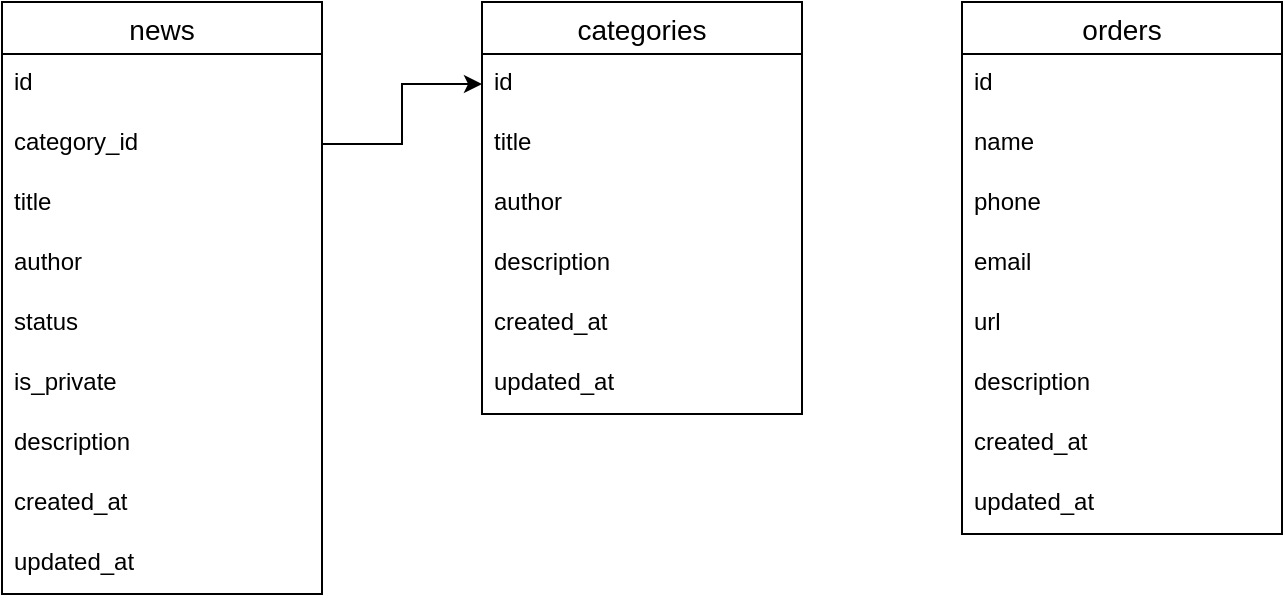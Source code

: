 <mxfile version="20.2.6" type="device"><diagram id="tI4xlnyDousyaeYSpj83" name="Страница 1"><mxGraphModel dx="788" dy="517" grid="1" gridSize="10" guides="1" tooltips="1" connect="1" arrows="1" fold="1" page="1" pageScale="1" pageWidth="3300" pageHeight="2339" math="0" shadow="0"><root><mxCell id="0"/><mxCell id="1" parent="0"/><mxCell id="H-1JGoJgw5r-LraCsB_R-25" value="categories" style="swimlane;fontStyle=0;childLayout=stackLayout;horizontal=1;startSize=26;horizontalStack=0;resizeParent=1;resizeParentMax=0;resizeLast=0;collapsible=1;marginBottom=0;align=center;fontSize=14;fillColor=none;" vertex="1" parent="1"><mxGeometry x="280" y="40" width="160" height="206" as="geometry"/></mxCell><mxCell id="H-1JGoJgw5r-LraCsB_R-18" value="id&#xa;" style="text;strokeColor=none;fillColor=none;spacingLeft=4;spacingRight=4;overflow=hidden;rotatable=0;points=[[0,0.5],[1,0.5]];portConstraint=eastwest;fontSize=12;" vertex="1" parent="H-1JGoJgw5r-LraCsB_R-25"><mxGeometry y="26" width="160" height="30" as="geometry"/></mxCell><mxCell id="H-1JGoJgw5r-LraCsB_R-26" value="title" style="text;strokeColor=none;fillColor=none;spacingLeft=4;spacingRight=4;overflow=hidden;rotatable=0;points=[[0,0.5],[1,0.5]];portConstraint=eastwest;fontSize=12;" vertex="1" parent="H-1JGoJgw5r-LraCsB_R-25"><mxGeometry y="56" width="160" height="30" as="geometry"/></mxCell><mxCell id="H-1JGoJgw5r-LraCsB_R-19" value="author" style="text;strokeColor=none;fillColor=none;spacingLeft=4;spacingRight=4;overflow=hidden;rotatable=0;points=[[0,0.5],[1,0.5]];portConstraint=eastwest;fontSize=12;" vertex="1" parent="H-1JGoJgw5r-LraCsB_R-25"><mxGeometry y="86" width="160" height="30" as="geometry"/></mxCell><mxCell id="H-1JGoJgw5r-LraCsB_R-27" value="description" style="text;strokeColor=none;fillColor=none;spacingLeft=4;spacingRight=4;overflow=hidden;rotatable=0;points=[[0,0.5],[1,0.5]];portConstraint=eastwest;fontSize=12;" vertex="1" parent="H-1JGoJgw5r-LraCsB_R-25"><mxGeometry y="116" width="160" height="30" as="geometry"/></mxCell><mxCell id="H-1JGoJgw5r-LraCsB_R-20" value="created_at" style="text;strokeColor=none;fillColor=none;spacingLeft=4;spacingRight=4;overflow=hidden;rotatable=0;points=[[0,0.5],[1,0.5]];portConstraint=eastwest;fontSize=12;" vertex="1" parent="H-1JGoJgw5r-LraCsB_R-25"><mxGeometry y="146" width="160" height="30" as="geometry"/></mxCell><mxCell id="H-1JGoJgw5r-LraCsB_R-29" value="updated_at" style="text;strokeColor=none;fillColor=none;spacingLeft=4;spacingRight=4;overflow=hidden;rotatable=0;points=[[0,0.5],[1,0.5]];portConstraint=eastwest;fontSize=12;" vertex="1" parent="H-1JGoJgw5r-LraCsB_R-25"><mxGeometry y="176" width="160" height="30" as="geometry"/></mxCell><mxCell id="H-1JGoJgw5r-LraCsB_R-32" value="orders" style="swimlane;fontStyle=0;childLayout=stackLayout;horizontal=1;startSize=26;horizontalStack=0;resizeParent=1;resizeParentMax=0;resizeLast=0;collapsible=1;marginBottom=0;align=center;fontSize=14;fillColor=none;" vertex="1" parent="1"><mxGeometry x="520" y="40" width="160" height="266" as="geometry"/></mxCell><mxCell id="H-1JGoJgw5r-LraCsB_R-33" value="id&#xa;" style="text;strokeColor=none;fillColor=none;spacingLeft=4;spacingRight=4;overflow=hidden;rotatable=0;points=[[0,0.5],[1,0.5]];portConstraint=eastwest;fontSize=12;" vertex="1" parent="H-1JGoJgw5r-LraCsB_R-32"><mxGeometry y="26" width="160" height="30" as="geometry"/></mxCell><mxCell id="H-1JGoJgw5r-LraCsB_R-34" value="name" style="text;strokeColor=none;fillColor=none;spacingLeft=4;spacingRight=4;overflow=hidden;rotatable=0;points=[[0,0.5],[1,0.5]];portConstraint=eastwest;fontSize=12;" vertex="1" parent="H-1JGoJgw5r-LraCsB_R-32"><mxGeometry y="56" width="160" height="30" as="geometry"/></mxCell><mxCell id="H-1JGoJgw5r-LraCsB_R-35" value="phone" style="text;strokeColor=none;fillColor=none;spacingLeft=4;spacingRight=4;overflow=hidden;rotatable=0;points=[[0,0.5],[1,0.5]];portConstraint=eastwest;fontSize=12;" vertex="1" parent="H-1JGoJgw5r-LraCsB_R-32"><mxGeometry y="86" width="160" height="30" as="geometry"/></mxCell><mxCell id="H-1JGoJgw5r-LraCsB_R-36" value="email" style="text;strokeColor=none;fillColor=none;spacingLeft=4;spacingRight=4;overflow=hidden;rotatable=0;points=[[0,0.5],[1,0.5]];portConstraint=eastwest;fontSize=12;" vertex="1" parent="H-1JGoJgw5r-LraCsB_R-32"><mxGeometry y="116" width="160" height="30" as="geometry"/></mxCell><mxCell id="H-1JGoJgw5r-LraCsB_R-37" value="url" style="text;strokeColor=none;fillColor=none;spacingLeft=4;spacingRight=4;overflow=hidden;rotatable=0;points=[[0,0.5],[1,0.5]];portConstraint=eastwest;fontSize=12;" vertex="1" parent="H-1JGoJgw5r-LraCsB_R-32"><mxGeometry y="146" width="160" height="30" as="geometry"/></mxCell><mxCell id="H-1JGoJgw5r-LraCsB_R-38" value="description" style="text;strokeColor=none;fillColor=none;spacingLeft=4;spacingRight=4;overflow=hidden;rotatable=0;points=[[0,0.5],[1,0.5]];portConstraint=eastwest;fontSize=12;" vertex="1" parent="H-1JGoJgw5r-LraCsB_R-32"><mxGeometry y="176" width="160" height="30" as="geometry"/></mxCell><mxCell id="H-1JGoJgw5r-LraCsB_R-39" value="created_at" style="text;strokeColor=none;fillColor=none;spacingLeft=4;spacingRight=4;overflow=hidden;rotatable=0;points=[[0,0.5],[1,0.5]];portConstraint=eastwest;fontSize=12;" vertex="1" parent="H-1JGoJgw5r-LraCsB_R-32"><mxGeometry y="206" width="160" height="30" as="geometry"/></mxCell><mxCell id="H-1JGoJgw5r-LraCsB_R-40" value="updated_at" style="text;strokeColor=none;fillColor=none;spacingLeft=4;spacingRight=4;overflow=hidden;rotatable=0;points=[[0,0.5],[1,0.5]];portConstraint=eastwest;fontSize=12;" vertex="1" parent="H-1JGoJgw5r-LraCsB_R-32"><mxGeometry y="236" width="160" height="30" as="geometry"/></mxCell><mxCell id="H-1JGoJgw5r-LraCsB_R-42" value="news" style="swimlane;fontStyle=0;childLayout=stackLayout;horizontal=1;startSize=26;horizontalStack=0;resizeParent=1;resizeParentMax=0;resizeLast=0;collapsible=1;marginBottom=0;align=center;fontSize=14;fillColor=none;" vertex="1" parent="1"><mxGeometry x="40" y="40" width="160" height="296" as="geometry"/></mxCell><mxCell id="H-1JGoJgw5r-LraCsB_R-43" value="id&#xa;" style="text;strokeColor=none;fillColor=none;spacingLeft=4;spacingRight=4;overflow=hidden;rotatable=0;points=[[0,0.5],[1,0.5]];portConstraint=eastwest;fontSize=12;" vertex="1" parent="H-1JGoJgw5r-LraCsB_R-42"><mxGeometry y="26" width="160" height="30" as="geometry"/></mxCell><mxCell id="H-1JGoJgw5r-LraCsB_R-44" value="category_id&#xa;" style="text;strokeColor=none;fillColor=none;spacingLeft=4;spacingRight=4;overflow=hidden;rotatable=0;points=[[0,0.5],[1,0.5]];portConstraint=eastwest;fontSize=12;" vertex="1" parent="H-1JGoJgw5r-LraCsB_R-42"><mxGeometry y="56" width="160" height="30" as="geometry"/></mxCell><mxCell id="H-1JGoJgw5r-LraCsB_R-45" value="title&#xa;" style="text;strokeColor=none;fillColor=none;spacingLeft=4;spacingRight=4;overflow=hidden;rotatable=0;points=[[0,0.5],[1,0.5]];portConstraint=eastwest;fontSize=12;" vertex="1" parent="H-1JGoJgw5r-LraCsB_R-42"><mxGeometry y="86" width="160" height="30" as="geometry"/></mxCell><mxCell id="H-1JGoJgw5r-LraCsB_R-46" value="author" style="text;strokeColor=none;fillColor=none;spacingLeft=4;spacingRight=4;overflow=hidden;rotatable=0;points=[[0,0.5],[1,0.5]];portConstraint=eastwest;fontSize=12;" vertex="1" parent="H-1JGoJgw5r-LraCsB_R-42"><mxGeometry y="116" width="160" height="30" as="geometry"/></mxCell><mxCell id="H-1JGoJgw5r-LraCsB_R-47" value="status" style="text;strokeColor=none;fillColor=none;spacingLeft=4;spacingRight=4;overflow=hidden;rotatable=0;points=[[0,0.5],[1,0.5]];portConstraint=eastwest;fontSize=12;" vertex="1" parent="H-1JGoJgw5r-LraCsB_R-42"><mxGeometry y="146" width="160" height="30" as="geometry"/></mxCell><mxCell id="H-1JGoJgw5r-LraCsB_R-48" value="is_private&#xa;" style="text;strokeColor=none;fillColor=none;spacingLeft=4;spacingRight=4;overflow=hidden;rotatable=0;points=[[0,0.5],[1,0.5]];portConstraint=eastwest;fontSize=12;" vertex="1" parent="H-1JGoJgw5r-LraCsB_R-42"><mxGeometry y="176" width="160" height="30" as="geometry"/></mxCell><mxCell id="H-1JGoJgw5r-LraCsB_R-49" value="description" style="text;strokeColor=none;fillColor=none;spacingLeft=4;spacingRight=4;overflow=hidden;rotatable=0;points=[[0,0.5],[1,0.5]];portConstraint=eastwest;fontSize=12;" vertex="1" parent="H-1JGoJgw5r-LraCsB_R-42"><mxGeometry y="206" width="160" height="30" as="geometry"/></mxCell><mxCell id="H-1JGoJgw5r-LraCsB_R-50" value="created_at" style="text;strokeColor=none;fillColor=none;spacingLeft=4;spacingRight=4;overflow=hidden;rotatable=0;points=[[0,0.5],[1,0.5]];portConstraint=eastwest;fontSize=12;" vertex="1" parent="H-1JGoJgw5r-LraCsB_R-42"><mxGeometry y="236" width="160" height="30" as="geometry"/></mxCell><mxCell id="H-1JGoJgw5r-LraCsB_R-51" value="updated_at" style="text;strokeColor=none;fillColor=none;spacingLeft=4;spacingRight=4;overflow=hidden;rotatable=0;points=[[0,0.5],[1,0.5]];portConstraint=eastwest;fontSize=12;" vertex="1" parent="H-1JGoJgw5r-LraCsB_R-42"><mxGeometry y="266" width="160" height="30" as="geometry"/></mxCell><mxCell id="H-1JGoJgw5r-LraCsB_R-52" style="edgeStyle=orthogonalEdgeStyle;rounded=0;orthogonalLoop=1;jettySize=auto;html=1;entryX=0;entryY=0.5;entryDx=0;entryDy=0;" edge="1" parent="1" source="H-1JGoJgw5r-LraCsB_R-44" target="H-1JGoJgw5r-LraCsB_R-18"><mxGeometry relative="1" as="geometry"/></mxCell></root></mxGraphModel></diagram></mxfile>
